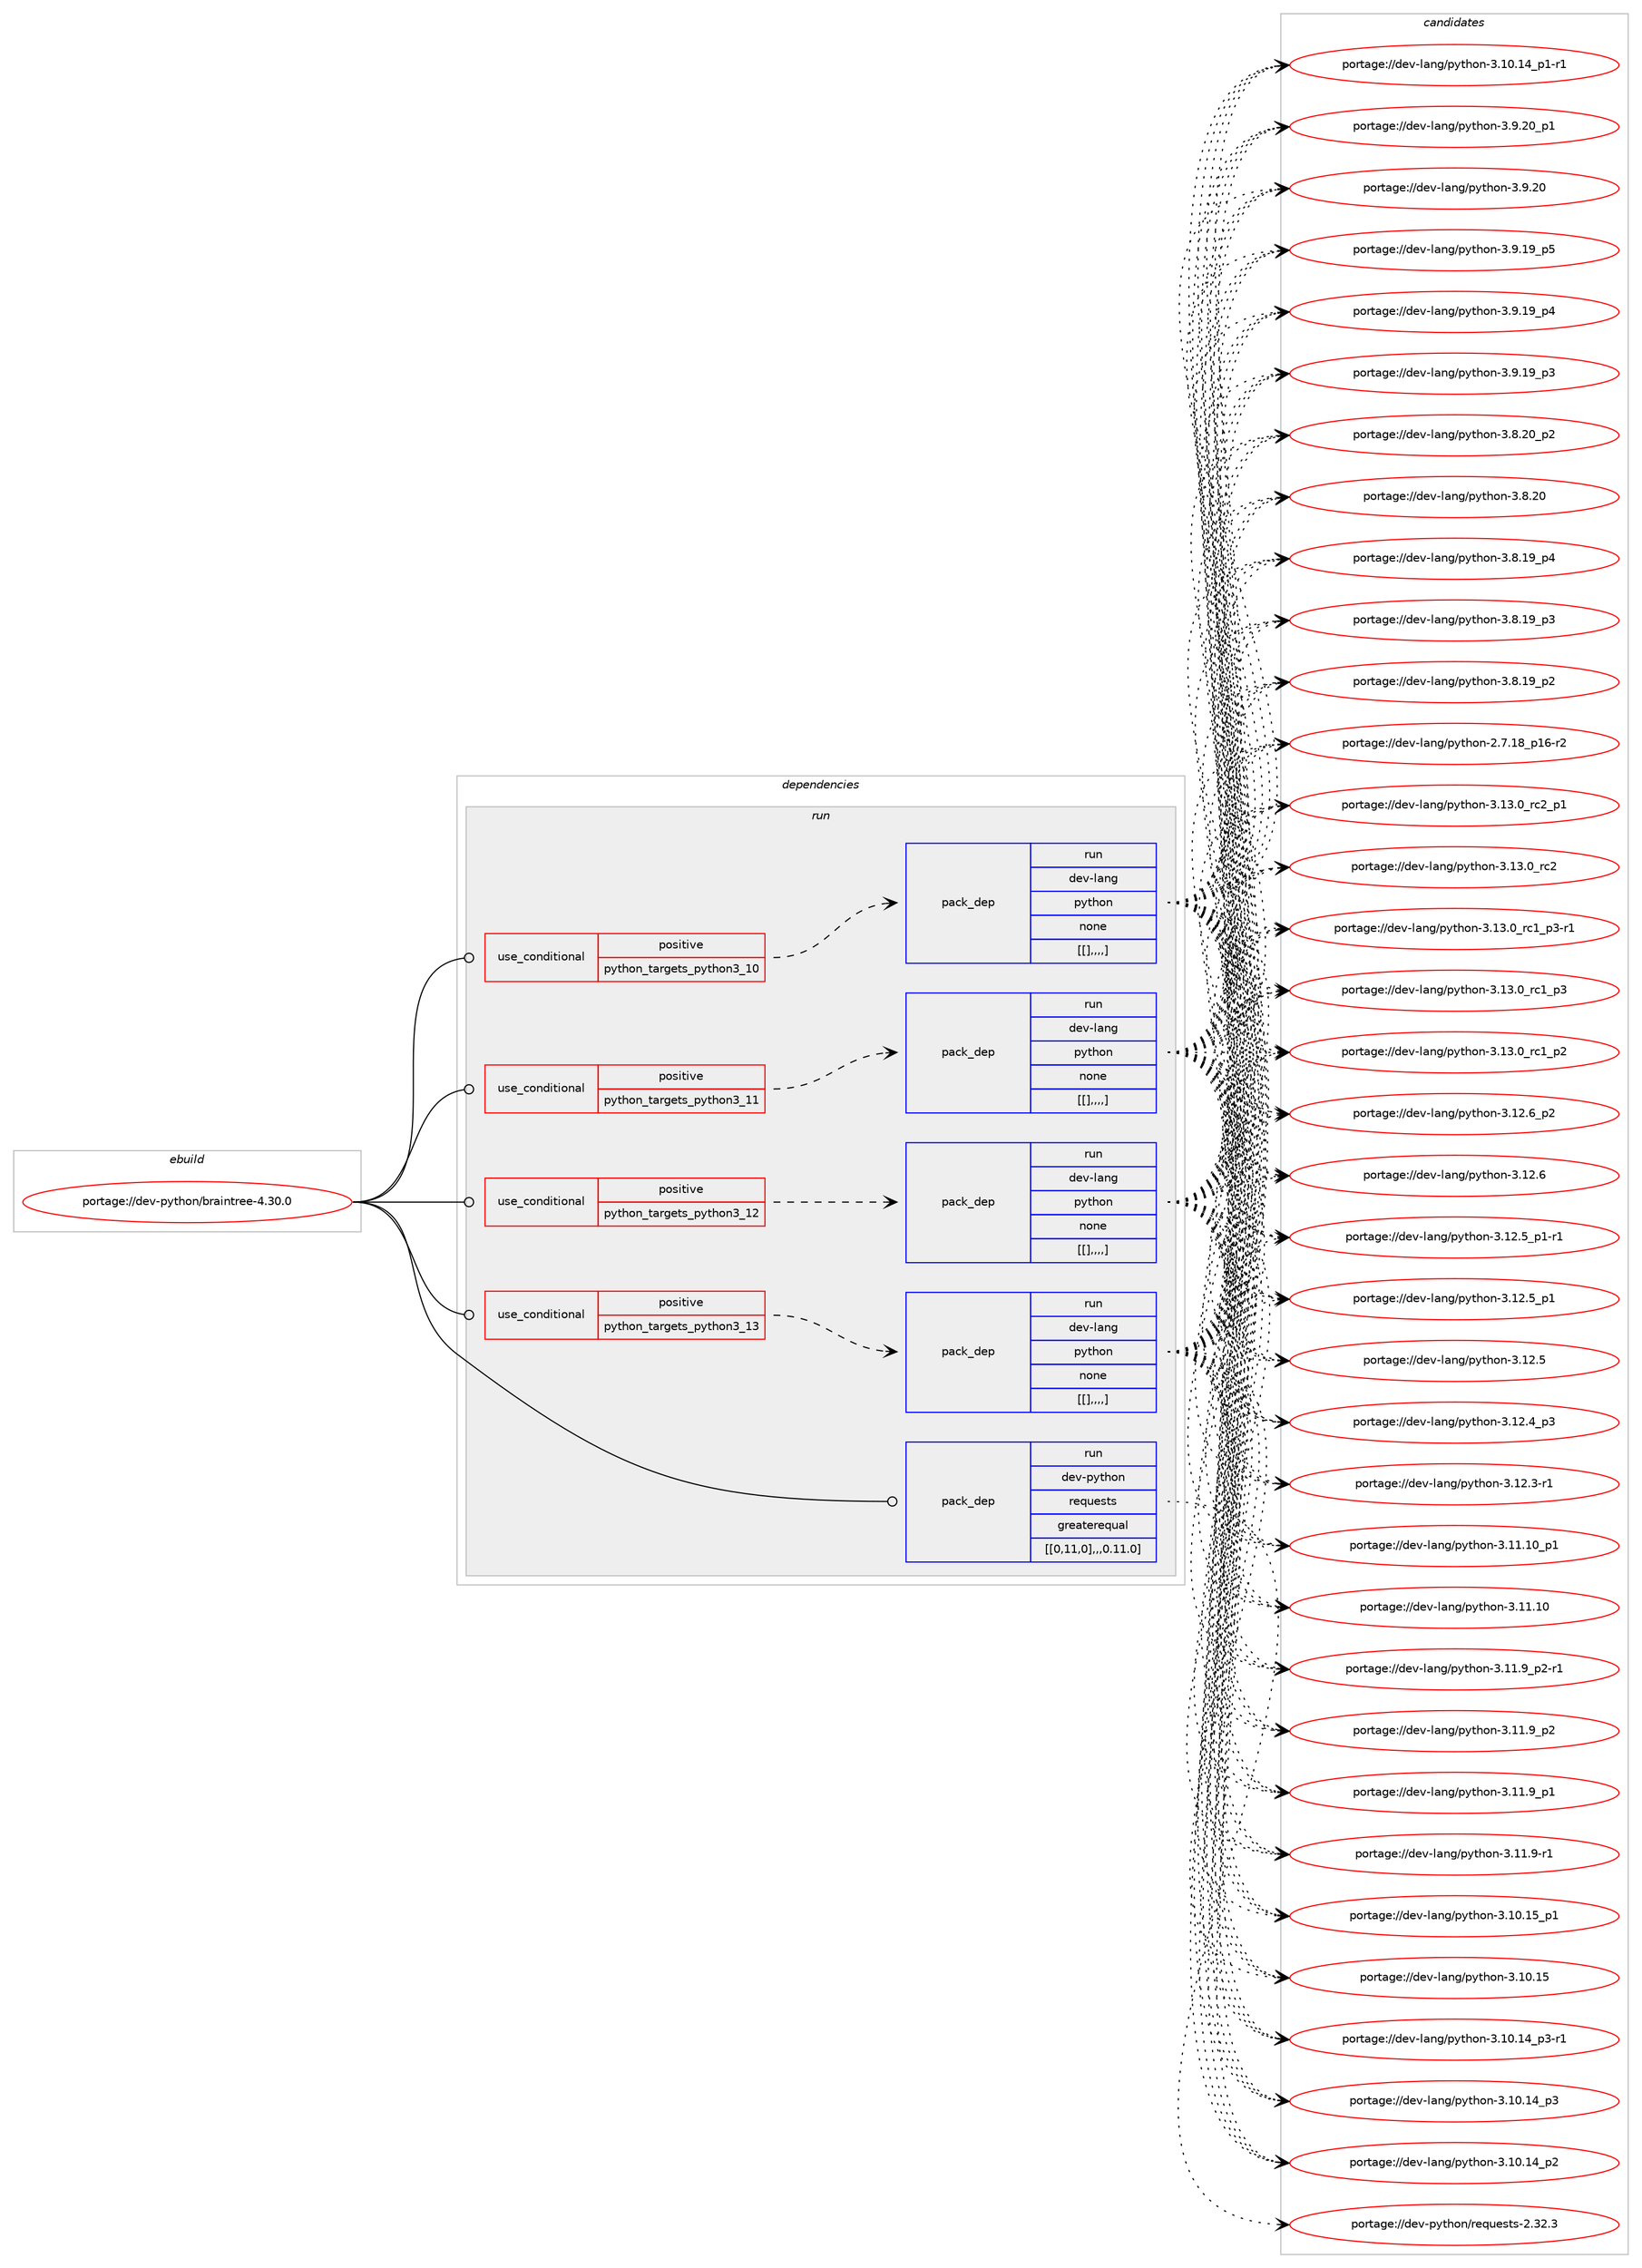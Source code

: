digraph prolog {

# *************
# Graph options
# *************

newrank=true;
concentrate=true;
compound=true;
graph [rankdir=LR,fontname=Helvetica,fontsize=10,ranksep=1.5];#, ranksep=2.5, nodesep=0.2];
edge  [arrowhead=vee];
node  [fontname=Helvetica,fontsize=10];

# **********
# The ebuild
# **********

subgraph cluster_leftcol {
color=gray;
label=<<i>ebuild</i>>;
id [label="portage://dev-python/braintree-4.30.0", color=red, width=4, href="../dev-python/braintree-4.30.0.svg"];
}

# ****************
# The dependencies
# ****************

subgraph cluster_midcol {
color=gray;
label=<<i>dependencies</i>>;
subgraph cluster_compile {
fillcolor="#eeeeee";
style=filled;
label=<<i>compile</i>>;
}
subgraph cluster_compileandrun {
fillcolor="#eeeeee";
style=filled;
label=<<i>compile and run</i>>;
}
subgraph cluster_run {
fillcolor="#eeeeee";
style=filled;
label=<<i>run</i>>;
subgraph cond32458 {
dependency144558 [label=<<TABLE BORDER="0" CELLBORDER="1" CELLSPACING="0" CELLPADDING="4"><TR><TD ROWSPAN="3" CELLPADDING="10">use_conditional</TD></TR><TR><TD>positive</TD></TR><TR><TD>python_targets_python3_10</TD></TR></TABLE>>, shape=none, color=red];
subgraph pack110891 {
dependency144559 [label=<<TABLE BORDER="0" CELLBORDER="1" CELLSPACING="0" CELLPADDING="4" WIDTH="220"><TR><TD ROWSPAN="6" CELLPADDING="30">pack_dep</TD></TR><TR><TD WIDTH="110">run</TD></TR><TR><TD>dev-lang</TD></TR><TR><TD>python</TD></TR><TR><TD>none</TD></TR><TR><TD>[[],,,,]</TD></TR></TABLE>>, shape=none, color=blue];
}
dependency144558:e -> dependency144559:w [weight=20,style="dashed",arrowhead="vee"];
}
id:e -> dependency144558:w [weight=20,style="solid",arrowhead="odot"];
subgraph cond32459 {
dependency144560 [label=<<TABLE BORDER="0" CELLBORDER="1" CELLSPACING="0" CELLPADDING="4"><TR><TD ROWSPAN="3" CELLPADDING="10">use_conditional</TD></TR><TR><TD>positive</TD></TR><TR><TD>python_targets_python3_11</TD></TR></TABLE>>, shape=none, color=red];
subgraph pack110892 {
dependency144561 [label=<<TABLE BORDER="0" CELLBORDER="1" CELLSPACING="0" CELLPADDING="4" WIDTH="220"><TR><TD ROWSPAN="6" CELLPADDING="30">pack_dep</TD></TR><TR><TD WIDTH="110">run</TD></TR><TR><TD>dev-lang</TD></TR><TR><TD>python</TD></TR><TR><TD>none</TD></TR><TR><TD>[[],,,,]</TD></TR></TABLE>>, shape=none, color=blue];
}
dependency144560:e -> dependency144561:w [weight=20,style="dashed",arrowhead="vee"];
}
id:e -> dependency144560:w [weight=20,style="solid",arrowhead="odot"];
subgraph cond32460 {
dependency144562 [label=<<TABLE BORDER="0" CELLBORDER="1" CELLSPACING="0" CELLPADDING="4"><TR><TD ROWSPAN="3" CELLPADDING="10">use_conditional</TD></TR><TR><TD>positive</TD></TR><TR><TD>python_targets_python3_12</TD></TR></TABLE>>, shape=none, color=red];
subgraph pack110893 {
dependency144563 [label=<<TABLE BORDER="0" CELLBORDER="1" CELLSPACING="0" CELLPADDING="4" WIDTH="220"><TR><TD ROWSPAN="6" CELLPADDING="30">pack_dep</TD></TR><TR><TD WIDTH="110">run</TD></TR><TR><TD>dev-lang</TD></TR><TR><TD>python</TD></TR><TR><TD>none</TD></TR><TR><TD>[[],,,,]</TD></TR></TABLE>>, shape=none, color=blue];
}
dependency144562:e -> dependency144563:w [weight=20,style="dashed",arrowhead="vee"];
}
id:e -> dependency144562:w [weight=20,style="solid",arrowhead="odot"];
subgraph cond32461 {
dependency144564 [label=<<TABLE BORDER="0" CELLBORDER="1" CELLSPACING="0" CELLPADDING="4"><TR><TD ROWSPAN="3" CELLPADDING="10">use_conditional</TD></TR><TR><TD>positive</TD></TR><TR><TD>python_targets_python3_13</TD></TR></TABLE>>, shape=none, color=red];
subgraph pack110894 {
dependency144565 [label=<<TABLE BORDER="0" CELLBORDER="1" CELLSPACING="0" CELLPADDING="4" WIDTH="220"><TR><TD ROWSPAN="6" CELLPADDING="30">pack_dep</TD></TR><TR><TD WIDTH="110">run</TD></TR><TR><TD>dev-lang</TD></TR><TR><TD>python</TD></TR><TR><TD>none</TD></TR><TR><TD>[[],,,,]</TD></TR></TABLE>>, shape=none, color=blue];
}
dependency144564:e -> dependency144565:w [weight=20,style="dashed",arrowhead="vee"];
}
id:e -> dependency144564:w [weight=20,style="solid",arrowhead="odot"];
subgraph pack110895 {
dependency144566 [label=<<TABLE BORDER="0" CELLBORDER="1" CELLSPACING="0" CELLPADDING="4" WIDTH="220"><TR><TD ROWSPAN="6" CELLPADDING="30">pack_dep</TD></TR><TR><TD WIDTH="110">run</TD></TR><TR><TD>dev-python</TD></TR><TR><TD>requests</TD></TR><TR><TD>greaterequal</TD></TR><TR><TD>[[0,11,0],,,0.11.0]</TD></TR></TABLE>>, shape=none, color=blue];
}
id:e -> dependency144566:w [weight=20,style="solid",arrowhead="odot"];
}
}

# **************
# The candidates
# **************

subgraph cluster_choices {
rank=same;
color=gray;
label=<<i>candidates</i>>;

subgraph choice110891 {
color=black;
nodesep=1;
choice100101118451089711010347112121116104111110455146495146489511499509511249 [label="portage://dev-lang/python-3.13.0_rc2_p1", color=red, width=4,href="../dev-lang/python-3.13.0_rc2_p1.svg"];
choice10010111845108971101034711212111610411111045514649514648951149950 [label="portage://dev-lang/python-3.13.0_rc2", color=red, width=4,href="../dev-lang/python-3.13.0_rc2.svg"];
choice1001011184510897110103471121211161041111104551464951464895114994995112514511449 [label="portage://dev-lang/python-3.13.0_rc1_p3-r1", color=red, width=4,href="../dev-lang/python-3.13.0_rc1_p3-r1.svg"];
choice100101118451089711010347112121116104111110455146495146489511499499511251 [label="portage://dev-lang/python-3.13.0_rc1_p3", color=red, width=4,href="../dev-lang/python-3.13.0_rc1_p3.svg"];
choice100101118451089711010347112121116104111110455146495146489511499499511250 [label="portage://dev-lang/python-3.13.0_rc1_p2", color=red, width=4,href="../dev-lang/python-3.13.0_rc1_p2.svg"];
choice100101118451089711010347112121116104111110455146495046549511250 [label="portage://dev-lang/python-3.12.6_p2", color=red, width=4,href="../dev-lang/python-3.12.6_p2.svg"];
choice10010111845108971101034711212111610411111045514649504654 [label="portage://dev-lang/python-3.12.6", color=red, width=4,href="../dev-lang/python-3.12.6.svg"];
choice1001011184510897110103471121211161041111104551464950465395112494511449 [label="portage://dev-lang/python-3.12.5_p1-r1", color=red, width=4,href="../dev-lang/python-3.12.5_p1-r1.svg"];
choice100101118451089711010347112121116104111110455146495046539511249 [label="portage://dev-lang/python-3.12.5_p1", color=red, width=4,href="../dev-lang/python-3.12.5_p1.svg"];
choice10010111845108971101034711212111610411111045514649504653 [label="portage://dev-lang/python-3.12.5", color=red, width=4,href="../dev-lang/python-3.12.5.svg"];
choice100101118451089711010347112121116104111110455146495046529511251 [label="portage://dev-lang/python-3.12.4_p3", color=red, width=4,href="../dev-lang/python-3.12.4_p3.svg"];
choice100101118451089711010347112121116104111110455146495046514511449 [label="portage://dev-lang/python-3.12.3-r1", color=red, width=4,href="../dev-lang/python-3.12.3-r1.svg"];
choice10010111845108971101034711212111610411111045514649494649489511249 [label="portage://dev-lang/python-3.11.10_p1", color=red, width=4,href="../dev-lang/python-3.11.10_p1.svg"];
choice1001011184510897110103471121211161041111104551464949464948 [label="portage://dev-lang/python-3.11.10", color=red, width=4,href="../dev-lang/python-3.11.10.svg"];
choice1001011184510897110103471121211161041111104551464949465795112504511449 [label="portage://dev-lang/python-3.11.9_p2-r1", color=red, width=4,href="../dev-lang/python-3.11.9_p2-r1.svg"];
choice100101118451089711010347112121116104111110455146494946579511250 [label="portage://dev-lang/python-3.11.9_p2", color=red, width=4,href="../dev-lang/python-3.11.9_p2.svg"];
choice100101118451089711010347112121116104111110455146494946579511249 [label="portage://dev-lang/python-3.11.9_p1", color=red, width=4,href="../dev-lang/python-3.11.9_p1.svg"];
choice100101118451089711010347112121116104111110455146494946574511449 [label="portage://dev-lang/python-3.11.9-r1", color=red, width=4,href="../dev-lang/python-3.11.9-r1.svg"];
choice10010111845108971101034711212111610411111045514649484649539511249 [label="portage://dev-lang/python-3.10.15_p1", color=red, width=4,href="../dev-lang/python-3.10.15_p1.svg"];
choice1001011184510897110103471121211161041111104551464948464953 [label="portage://dev-lang/python-3.10.15", color=red, width=4,href="../dev-lang/python-3.10.15.svg"];
choice100101118451089711010347112121116104111110455146494846495295112514511449 [label="portage://dev-lang/python-3.10.14_p3-r1", color=red, width=4,href="../dev-lang/python-3.10.14_p3-r1.svg"];
choice10010111845108971101034711212111610411111045514649484649529511251 [label="portage://dev-lang/python-3.10.14_p3", color=red, width=4,href="../dev-lang/python-3.10.14_p3.svg"];
choice10010111845108971101034711212111610411111045514649484649529511250 [label="portage://dev-lang/python-3.10.14_p2", color=red, width=4,href="../dev-lang/python-3.10.14_p2.svg"];
choice100101118451089711010347112121116104111110455146494846495295112494511449 [label="portage://dev-lang/python-3.10.14_p1-r1", color=red, width=4,href="../dev-lang/python-3.10.14_p1-r1.svg"];
choice100101118451089711010347112121116104111110455146574650489511249 [label="portage://dev-lang/python-3.9.20_p1", color=red, width=4,href="../dev-lang/python-3.9.20_p1.svg"];
choice10010111845108971101034711212111610411111045514657465048 [label="portage://dev-lang/python-3.9.20", color=red, width=4,href="../dev-lang/python-3.9.20.svg"];
choice100101118451089711010347112121116104111110455146574649579511253 [label="portage://dev-lang/python-3.9.19_p5", color=red, width=4,href="../dev-lang/python-3.9.19_p5.svg"];
choice100101118451089711010347112121116104111110455146574649579511252 [label="portage://dev-lang/python-3.9.19_p4", color=red, width=4,href="../dev-lang/python-3.9.19_p4.svg"];
choice100101118451089711010347112121116104111110455146574649579511251 [label="portage://dev-lang/python-3.9.19_p3", color=red, width=4,href="../dev-lang/python-3.9.19_p3.svg"];
choice100101118451089711010347112121116104111110455146564650489511250 [label="portage://dev-lang/python-3.8.20_p2", color=red, width=4,href="../dev-lang/python-3.8.20_p2.svg"];
choice10010111845108971101034711212111610411111045514656465048 [label="portage://dev-lang/python-3.8.20", color=red, width=4,href="../dev-lang/python-3.8.20.svg"];
choice100101118451089711010347112121116104111110455146564649579511252 [label="portage://dev-lang/python-3.8.19_p4", color=red, width=4,href="../dev-lang/python-3.8.19_p4.svg"];
choice100101118451089711010347112121116104111110455146564649579511251 [label="portage://dev-lang/python-3.8.19_p3", color=red, width=4,href="../dev-lang/python-3.8.19_p3.svg"];
choice100101118451089711010347112121116104111110455146564649579511250 [label="portage://dev-lang/python-3.8.19_p2", color=red, width=4,href="../dev-lang/python-3.8.19_p2.svg"];
choice100101118451089711010347112121116104111110455046554649569511249544511450 [label="portage://dev-lang/python-2.7.18_p16-r2", color=red, width=4,href="../dev-lang/python-2.7.18_p16-r2.svg"];
dependency144559:e -> choice100101118451089711010347112121116104111110455146495146489511499509511249:w [style=dotted,weight="100"];
dependency144559:e -> choice10010111845108971101034711212111610411111045514649514648951149950:w [style=dotted,weight="100"];
dependency144559:e -> choice1001011184510897110103471121211161041111104551464951464895114994995112514511449:w [style=dotted,weight="100"];
dependency144559:e -> choice100101118451089711010347112121116104111110455146495146489511499499511251:w [style=dotted,weight="100"];
dependency144559:e -> choice100101118451089711010347112121116104111110455146495146489511499499511250:w [style=dotted,weight="100"];
dependency144559:e -> choice100101118451089711010347112121116104111110455146495046549511250:w [style=dotted,weight="100"];
dependency144559:e -> choice10010111845108971101034711212111610411111045514649504654:w [style=dotted,weight="100"];
dependency144559:e -> choice1001011184510897110103471121211161041111104551464950465395112494511449:w [style=dotted,weight="100"];
dependency144559:e -> choice100101118451089711010347112121116104111110455146495046539511249:w [style=dotted,weight="100"];
dependency144559:e -> choice10010111845108971101034711212111610411111045514649504653:w [style=dotted,weight="100"];
dependency144559:e -> choice100101118451089711010347112121116104111110455146495046529511251:w [style=dotted,weight="100"];
dependency144559:e -> choice100101118451089711010347112121116104111110455146495046514511449:w [style=dotted,weight="100"];
dependency144559:e -> choice10010111845108971101034711212111610411111045514649494649489511249:w [style=dotted,weight="100"];
dependency144559:e -> choice1001011184510897110103471121211161041111104551464949464948:w [style=dotted,weight="100"];
dependency144559:e -> choice1001011184510897110103471121211161041111104551464949465795112504511449:w [style=dotted,weight="100"];
dependency144559:e -> choice100101118451089711010347112121116104111110455146494946579511250:w [style=dotted,weight="100"];
dependency144559:e -> choice100101118451089711010347112121116104111110455146494946579511249:w [style=dotted,weight="100"];
dependency144559:e -> choice100101118451089711010347112121116104111110455146494946574511449:w [style=dotted,weight="100"];
dependency144559:e -> choice10010111845108971101034711212111610411111045514649484649539511249:w [style=dotted,weight="100"];
dependency144559:e -> choice1001011184510897110103471121211161041111104551464948464953:w [style=dotted,weight="100"];
dependency144559:e -> choice100101118451089711010347112121116104111110455146494846495295112514511449:w [style=dotted,weight="100"];
dependency144559:e -> choice10010111845108971101034711212111610411111045514649484649529511251:w [style=dotted,weight="100"];
dependency144559:e -> choice10010111845108971101034711212111610411111045514649484649529511250:w [style=dotted,weight="100"];
dependency144559:e -> choice100101118451089711010347112121116104111110455146494846495295112494511449:w [style=dotted,weight="100"];
dependency144559:e -> choice100101118451089711010347112121116104111110455146574650489511249:w [style=dotted,weight="100"];
dependency144559:e -> choice10010111845108971101034711212111610411111045514657465048:w [style=dotted,weight="100"];
dependency144559:e -> choice100101118451089711010347112121116104111110455146574649579511253:w [style=dotted,weight="100"];
dependency144559:e -> choice100101118451089711010347112121116104111110455146574649579511252:w [style=dotted,weight="100"];
dependency144559:e -> choice100101118451089711010347112121116104111110455146574649579511251:w [style=dotted,weight="100"];
dependency144559:e -> choice100101118451089711010347112121116104111110455146564650489511250:w [style=dotted,weight="100"];
dependency144559:e -> choice10010111845108971101034711212111610411111045514656465048:w [style=dotted,weight="100"];
dependency144559:e -> choice100101118451089711010347112121116104111110455146564649579511252:w [style=dotted,weight="100"];
dependency144559:e -> choice100101118451089711010347112121116104111110455146564649579511251:w [style=dotted,weight="100"];
dependency144559:e -> choice100101118451089711010347112121116104111110455146564649579511250:w [style=dotted,weight="100"];
dependency144559:e -> choice100101118451089711010347112121116104111110455046554649569511249544511450:w [style=dotted,weight="100"];
}
subgraph choice110892 {
color=black;
nodesep=1;
choice100101118451089711010347112121116104111110455146495146489511499509511249 [label="portage://dev-lang/python-3.13.0_rc2_p1", color=red, width=4,href="../dev-lang/python-3.13.0_rc2_p1.svg"];
choice10010111845108971101034711212111610411111045514649514648951149950 [label="portage://dev-lang/python-3.13.0_rc2", color=red, width=4,href="../dev-lang/python-3.13.0_rc2.svg"];
choice1001011184510897110103471121211161041111104551464951464895114994995112514511449 [label="portage://dev-lang/python-3.13.0_rc1_p3-r1", color=red, width=4,href="../dev-lang/python-3.13.0_rc1_p3-r1.svg"];
choice100101118451089711010347112121116104111110455146495146489511499499511251 [label="portage://dev-lang/python-3.13.0_rc1_p3", color=red, width=4,href="../dev-lang/python-3.13.0_rc1_p3.svg"];
choice100101118451089711010347112121116104111110455146495146489511499499511250 [label="portage://dev-lang/python-3.13.0_rc1_p2", color=red, width=4,href="../dev-lang/python-3.13.0_rc1_p2.svg"];
choice100101118451089711010347112121116104111110455146495046549511250 [label="portage://dev-lang/python-3.12.6_p2", color=red, width=4,href="../dev-lang/python-3.12.6_p2.svg"];
choice10010111845108971101034711212111610411111045514649504654 [label="portage://dev-lang/python-3.12.6", color=red, width=4,href="../dev-lang/python-3.12.6.svg"];
choice1001011184510897110103471121211161041111104551464950465395112494511449 [label="portage://dev-lang/python-3.12.5_p1-r1", color=red, width=4,href="../dev-lang/python-3.12.5_p1-r1.svg"];
choice100101118451089711010347112121116104111110455146495046539511249 [label="portage://dev-lang/python-3.12.5_p1", color=red, width=4,href="../dev-lang/python-3.12.5_p1.svg"];
choice10010111845108971101034711212111610411111045514649504653 [label="portage://dev-lang/python-3.12.5", color=red, width=4,href="../dev-lang/python-3.12.5.svg"];
choice100101118451089711010347112121116104111110455146495046529511251 [label="portage://dev-lang/python-3.12.4_p3", color=red, width=4,href="../dev-lang/python-3.12.4_p3.svg"];
choice100101118451089711010347112121116104111110455146495046514511449 [label="portage://dev-lang/python-3.12.3-r1", color=red, width=4,href="../dev-lang/python-3.12.3-r1.svg"];
choice10010111845108971101034711212111610411111045514649494649489511249 [label="portage://dev-lang/python-3.11.10_p1", color=red, width=4,href="../dev-lang/python-3.11.10_p1.svg"];
choice1001011184510897110103471121211161041111104551464949464948 [label="portage://dev-lang/python-3.11.10", color=red, width=4,href="../dev-lang/python-3.11.10.svg"];
choice1001011184510897110103471121211161041111104551464949465795112504511449 [label="portage://dev-lang/python-3.11.9_p2-r1", color=red, width=4,href="../dev-lang/python-3.11.9_p2-r1.svg"];
choice100101118451089711010347112121116104111110455146494946579511250 [label="portage://dev-lang/python-3.11.9_p2", color=red, width=4,href="../dev-lang/python-3.11.9_p2.svg"];
choice100101118451089711010347112121116104111110455146494946579511249 [label="portage://dev-lang/python-3.11.9_p1", color=red, width=4,href="../dev-lang/python-3.11.9_p1.svg"];
choice100101118451089711010347112121116104111110455146494946574511449 [label="portage://dev-lang/python-3.11.9-r1", color=red, width=4,href="../dev-lang/python-3.11.9-r1.svg"];
choice10010111845108971101034711212111610411111045514649484649539511249 [label="portage://dev-lang/python-3.10.15_p1", color=red, width=4,href="../dev-lang/python-3.10.15_p1.svg"];
choice1001011184510897110103471121211161041111104551464948464953 [label="portage://dev-lang/python-3.10.15", color=red, width=4,href="../dev-lang/python-3.10.15.svg"];
choice100101118451089711010347112121116104111110455146494846495295112514511449 [label="portage://dev-lang/python-3.10.14_p3-r1", color=red, width=4,href="../dev-lang/python-3.10.14_p3-r1.svg"];
choice10010111845108971101034711212111610411111045514649484649529511251 [label="portage://dev-lang/python-3.10.14_p3", color=red, width=4,href="../dev-lang/python-3.10.14_p3.svg"];
choice10010111845108971101034711212111610411111045514649484649529511250 [label="portage://dev-lang/python-3.10.14_p2", color=red, width=4,href="../dev-lang/python-3.10.14_p2.svg"];
choice100101118451089711010347112121116104111110455146494846495295112494511449 [label="portage://dev-lang/python-3.10.14_p1-r1", color=red, width=4,href="../dev-lang/python-3.10.14_p1-r1.svg"];
choice100101118451089711010347112121116104111110455146574650489511249 [label="portage://dev-lang/python-3.9.20_p1", color=red, width=4,href="../dev-lang/python-3.9.20_p1.svg"];
choice10010111845108971101034711212111610411111045514657465048 [label="portage://dev-lang/python-3.9.20", color=red, width=4,href="../dev-lang/python-3.9.20.svg"];
choice100101118451089711010347112121116104111110455146574649579511253 [label="portage://dev-lang/python-3.9.19_p5", color=red, width=4,href="../dev-lang/python-3.9.19_p5.svg"];
choice100101118451089711010347112121116104111110455146574649579511252 [label="portage://dev-lang/python-3.9.19_p4", color=red, width=4,href="../dev-lang/python-3.9.19_p4.svg"];
choice100101118451089711010347112121116104111110455146574649579511251 [label="portage://dev-lang/python-3.9.19_p3", color=red, width=4,href="../dev-lang/python-3.9.19_p3.svg"];
choice100101118451089711010347112121116104111110455146564650489511250 [label="portage://dev-lang/python-3.8.20_p2", color=red, width=4,href="../dev-lang/python-3.8.20_p2.svg"];
choice10010111845108971101034711212111610411111045514656465048 [label="portage://dev-lang/python-3.8.20", color=red, width=4,href="../dev-lang/python-3.8.20.svg"];
choice100101118451089711010347112121116104111110455146564649579511252 [label="portage://dev-lang/python-3.8.19_p4", color=red, width=4,href="../dev-lang/python-3.8.19_p4.svg"];
choice100101118451089711010347112121116104111110455146564649579511251 [label="portage://dev-lang/python-3.8.19_p3", color=red, width=4,href="../dev-lang/python-3.8.19_p3.svg"];
choice100101118451089711010347112121116104111110455146564649579511250 [label="portage://dev-lang/python-3.8.19_p2", color=red, width=4,href="../dev-lang/python-3.8.19_p2.svg"];
choice100101118451089711010347112121116104111110455046554649569511249544511450 [label="portage://dev-lang/python-2.7.18_p16-r2", color=red, width=4,href="../dev-lang/python-2.7.18_p16-r2.svg"];
dependency144561:e -> choice100101118451089711010347112121116104111110455146495146489511499509511249:w [style=dotted,weight="100"];
dependency144561:e -> choice10010111845108971101034711212111610411111045514649514648951149950:w [style=dotted,weight="100"];
dependency144561:e -> choice1001011184510897110103471121211161041111104551464951464895114994995112514511449:w [style=dotted,weight="100"];
dependency144561:e -> choice100101118451089711010347112121116104111110455146495146489511499499511251:w [style=dotted,weight="100"];
dependency144561:e -> choice100101118451089711010347112121116104111110455146495146489511499499511250:w [style=dotted,weight="100"];
dependency144561:e -> choice100101118451089711010347112121116104111110455146495046549511250:w [style=dotted,weight="100"];
dependency144561:e -> choice10010111845108971101034711212111610411111045514649504654:w [style=dotted,weight="100"];
dependency144561:e -> choice1001011184510897110103471121211161041111104551464950465395112494511449:w [style=dotted,weight="100"];
dependency144561:e -> choice100101118451089711010347112121116104111110455146495046539511249:w [style=dotted,weight="100"];
dependency144561:e -> choice10010111845108971101034711212111610411111045514649504653:w [style=dotted,weight="100"];
dependency144561:e -> choice100101118451089711010347112121116104111110455146495046529511251:w [style=dotted,weight="100"];
dependency144561:e -> choice100101118451089711010347112121116104111110455146495046514511449:w [style=dotted,weight="100"];
dependency144561:e -> choice10010111845108971101034711212111610411111045514649494649489511249:w [style=dotted,weight="100"];
dependency144561:e -> choice1001011184510897110103471121211161041111104551464949464948:w [style=dotted,weight="100"];
dependency144561:e -> choice1001011184510897110103471121211161041111104551464949465795112504511449:w [style=dotted,weight="100"];
dependency144561:e -> choice100101118451089711010347112121116104111110455146494946579511250:w [style=dotted,weight="100"];
dependency144561:e -> choice100101118451089711010347112121116104111110455146494946579511249:w [style=dotted,weight="100"];
dependency144561:e -> choice100101118451089711010347112121116104111110455146494946574511449:w [style=dotted,weight="100"];
dependency144561:e -> choice10010111845108971101034711212111610411111045514649484649539511249:w [style=dotted,weight="100"];
dependency144561:e -> choice1001011184510897110103471121211161041111104551464948464953:w [style=dotted,weight="100"];
dependency144561:e -> choice100101118451089711010347112121116104111110455146494846495295112514511449:w [style=dotted,weight="100"];
dependency144561:e -> choice10010111845108971101034711212111610411111045514649484649529511251:w [style=dotted,weight="100"];
dependency144561:e -> choice10010111845108971101034711212111610411111045514649484649529511250:w [style=dotted,weight="100"];
dependency144561:e -> choice100101118451089711010347112121116104111110455146494846495295112494511449:w [style=dotted,weight="100"];
dependency144561:e -> choice100101118451089711010347112121116104111110455146574650489511249:w [style=dotted,weight="100"];
dependency144561:e -> choice10010111845108971101034711212111610411111045514657465048:w [style=dotted,weight="100"];
dependency144561:e -> choice100101118451089711010347112121116104111110455146574649579511253:w [style=dotted,weight="100"];
dependency144561:e -> choice100101118451089711010347112121116104111110455146574649579511252:w [style=dotted,weight="100"];
dependency144561:e -> choice100101118451089711010347112121116104111110455146574649579511251:w [style=dotted,weight="100"];
dependency144561:e -> choice100101118451089711010347112121116104111110455146564650489511250:w [style=dotted,weight="100"];
dependency144561:e -> choice10010111845108971101034711212111610411111045514656465048:w [style=dotted,weight="100"];
dependency144561:e -> choice100101118451089711010347112121116104111110455146564649579511252:w [style=dotted,weight="100"];
dependency144561:e -> choice100101118451089711010347112121116104111110455146564649579511251:w [style=dotted,weight="100"];
dependency144561:e -> choice100101118451089711010347112121116104111110455146564649579511250:w [style=dotted,weight="100"];
dependency144561:e -> choice100101118451089711010347112121116104111110455046554649569511249544511450:w [style=dotted,weight="100"];
}
subgraph choice110893 {
color=black;
nodesep=1;
choice100101118451089711010347112121116104111110455146495146489511499509511249 [label="portage://dev-lang/python-3.13.0_rc2_p1", color=red, width=4,href="../dev-lang/python-3.13.0_rc2_p1.svg"];
choice10010111845108971101034711212111610411111045514649514648951149950 [label="portage://dev-lang/python-3.13.0_rc2", color=red, width=4,href="../dev-lang/python-3.13.0_rc2.svg"];
choice1001011184510897110103471121211161041111104551464951464895114994995112514511449 [label="portage://dev-lang/python-3.13.0_rc1_p3-r1", color=red, width=4,href="../dev-lang/python-3.13.0_rc1_p3-r1.svg"];
choice100101118451089711010347112121116104111110455146495146489511499499511251 [label="portage://dev-lang/python-3.13.0_rc1_p3", color=red, width=4,href="../dev-lang/python-3.13.0_rc1_p3.svg"];
choice100101118451089711010347112121116104111110455146495146489511499499511250 [label="portage://dev-lang/python-3.13.0_rc1_p2", color=red, width=4,href="../dev-lang/python-3.13.0_rc1_p2.svg"];
choice100101118451089711010347112121116104111110455146495046549511250 [label="portage://dev-lang/python-3.12.6_p2", color=red, width=4,href="../dev-lang/python-3.12.6_p2.svg"];
choice10010111845108971101034711212111610411111045514649504654 [label="portage://dev-lang/python-3.12.6", color=red, width=4,href="../dev-lang/python-3.12.6.svg"];
choice1001011184510897110103471121211161041111104551464950465395112494511449 [label="portage://dev-lang/python-3.12.5_p1-r1", color=red, width=4,href="../dev-lang/python-3.12.5_p1-r1.svg"];
choice100101118451089711010347112121116104111110455146495046539511249 [label="portage://dev-lang/python-3.12.5_p1", color=red, width=4,href="../dev-lang/python-3.12.5_p1.svg"];
choice10010111845108971101034711212111610411111045514649504653 [label="portage://dev-lang/python-3.12.5", color=red, width=4,href="../dev-lang/python-3.12.5.svg"];
choice100101118451089711010347112121116104111110455146495046529511251 [label="portage://dev-lang/python-3.12.4_p3", color=red, width=4,href="../dev-lang/python-3.12.4_p3.svg"];
choice100101118451089711010347112121116104111110455146495046514511449 [label="portage://dev-lang/python-3.12.3-r1", color=red, width=4,href="../dev-lang/python-3.12.3-r1.svg"];
choice10010111845108971101034711212111610411111045514649494649489511249 [label="portage://dev-lang/python-3.11.10_p1", color=red, width=4,href="../dev-lang/python-3.11.10_p1.svg"];
choice1001011184510897110103471121211161041111104551464949464948 [label="portage://dev-lang/python-3.11.10", color=red, width=4,href="../dev-lang/python-3.11.10.svg"];
choice1001011184510897110103471121211161041111104551464949465795112504511449 [label="portage://dev-lang/python-3.11.9_p2-r1", color=red, width=4,href="../dev-lang/python-3.11.9_p2-r1.svg"];
choice100101118451089711010347112121116104111110455146494946579511250 [label="portage://dev-lang/python-3.11.9_p2", color=red, width=4,href="../dev-lang/python-3.11.9_p2.svg"];
choice100101118451089711010347112121116104111110455146494946579511249 [label="portage://dev-lang/python-3.11.9_p1", color=red, width=4,href="../dev-lang/python-3.11.9_p1.svg"];
choice100101118451089711010347112121116104111110455146494946574511449 [label="portage://dev-lang/python-3.11.9-r1", color=red, width=4,href="../dev-lang/python-3.11.9-r1.svg"];
choice10010111845108971101034711212111610411111045514649484649539511249 [label="portage://dev-lang/python-3.10.15_p1", color=red, width=4,href="../dev-lang/python-3.10.15_p1.svg"];
choice1001011184510897110103471121211161041111104551464948464953 [label="portage://dev-lang/python-3.10.15", color=red, width=4,href="../dev-lang/python-3.10.15.svg"];
choice100101118451089711010347112121116104111110455146494846495295112514511449 [label="portage://dev-lang/python-3.10.14_p3-r1", color=red, width=4,href="../dev-lang/python-3.10.14_p3-r1.svg"];
choice10010111845108971101034711212111610411111045514649484649529511251 [label="portage://dev-lang/python-3.10.14_p3", color=red, width=4,href="../dev-lang/python-3.10.14_p3.svg"];
choice10010111845108971101034711212111610411111045514649484649529511250 [label="portage://dev-lang/python-3.10.14_p2", color=red, width=4,href="../dev-lang/python-3.10.14_p2.svg"];
choice100101118451089711010347112121116104111110455146494846495295112494511449 [label="portage://dev-lang/python-3.10.14_p1-r1", color=red, width=4,href="../dev-lang/python-3.10.14_p1-r1.svg"];
choice100101118451089711010347112121116104111110455146574650489511249 [label="portage://dev-lang/python-3.9.20_p1", color=red, width=4,href="../dev-lang/python-3.9.20_p1.svg"];
choice10010111845108971101034711212111610411111045514657465048 [label="portage://dev-lang/python-3.9.20", color=red, width=4,href="../dev-lang/python-3.9.20.svg"];
choice100101118451089711010347112121116104111110455146574649579511253 [label="portage://dev-lang/python-3.9.19_p5", color=red, width=4,href="../dev-lang/python-3.9.19_p5.svg"];
choice100101118451089711010347112121116104111110455146574649579511252 [label="portage://dev-lang/python-3.9.19_p4", color=red, width=4,href="../dev-lang/python-3.9.19_p4.svg"];
choice100101118451089711010347112121116104111110455146574649579511251 [label="portage://dev-lang/python-3.9.19_p3", color=red, width=4,href="../dev-lang/python-3.9.19_p3.svg"];
choice100101118451089711010347112121116104111110455146564650489511250 [label="portage://dev-lang/python-3.8.20_p2", color=red, width=4,href="../dev-lang/python-3.8.20_p2.svg"];
choice10010111845108971101034711212111610411111045514656465048 [label="portage://dev-lang/python-3.8.20", color=red, width=4,href="../dev-lang/python-3.8.20.svg"];
choice100101118451089711010347112121116104111110455146564649579511252 [label="portage://dev-lang/python-3.8.19_p4", color=red, width=4,href="../dev-lang/python-3.8.19_p4.svg"];
choice100101118451089711010347112121116104111110455146564649579511251 [label="portage://dev-lang/python-3.8.19_p3", color=red, width=4,href="../dev-lang/python-3.8.19_p3.svg"];
choice100101118451089711010347112121116104111110455146564649579511250 [label="portage://dev-lang/python-3.8.19_p2", color=red, width=4,href="../dev-lang/python-3.8.19_p2.svg"];
choice100101118451089711010347112121116104111110455046554649569511249544511450 [label="portage://dev-lang/python-2.7.18_p16-r2", color=red, width=4,href="../dev-lang/python-2.7.18_p16-r2.svg"];
dependency144563:e -> choice100101118451089711010347112121116104111110455146495146489511499509511249:w [style=dotted,weight="100"];
dependency144563:e -> choice10010111845108971101034711212111610411111045514649514648951149950:w [style=dotted,weight="100"];
dependency144563:e -> choice1001011184510897110103471121211161041111104551464951464895114994995112514511449:w [style=dotted,weight="100"];
dependency144563:e -> choice100101118451089711010347112121116104111110455146495146489511499499511251:w [style=dotted,weight="100"];
dependency144563:e -> choice100101118451089711010347112121116104111110455146495146489511499499511250:w [style=dotted,weight="100"];
dependency144563:e -> choice100101118451089711010347112121116104111110455146495046549511250:w [style=dotted,weight="100"];
dependency144563:e -> choice10010111845108971101034711212111610411111045514649504654:w [style=dotted,weight="100"];
dependency144563:e -> choice1001011184510897110103471121211161041111104551464950465395112494511449:w [style=dotted,weight="100"];
dependency144563:e -> choice100101118451089711010347112121116104111110455146495046539511249:w [style=dotted,weight="100"];
dependency144563:e -> choice10010111845108971101034711212111610411111045514649504653:w [style=dotted,weight="100"];
dependency144563:e -> choice100101118451089711010347112121116104111110455146495046529511251:w [style=dotted,weight="100"];
dependency144563:e -> choice100101118451089711010347112121116104111110455146495046514511449:w [style=dotted,weight="100"];
dependency144563:e -> choice10010111845108971101034711212111610411111045514649494649489511249:w [style=dotted,weight="100"];
dependency144563:e -> choice1001011184510897110103471121211161041111104551464949464948:w [style=dotted,weight="100"];
dependency144563:e -> choice1001011184510897110103471121211161041111104551464949465795112504511449:w [style=dotted,weight="100"];
dependency144563:e -> choice100101118451089711010347112121116104111110455146494946579511250:w [style=dotted,weight="100"];
dependency144563:e -> choice100101118451089711010347112121116104111110455146494946579511249:w [style=dotted,weight="100"];
dependency144563:e -> choice100101118451089711010347112121116104111110455146494946574511449:w [style=dotted,weight="100"];
dependency144563:e -> choice10010111845108971101034711212111610411111045514649484649539511249:w [style=dotted,weight="100"];
dependency144563:e -> choice1001011184510897110103471121211161041111104551464948464953:w [style=dotted,weight="100"];
dependency144563:e -> choice100101118451089711010347112121116104111110455146494846495295112514511449:w [style=dotted,weight="100"];
dependency144563:e -> choice10010111845108971101034711212111610411111045514649484649529511251:w [style=dotted,weight="100"];
dependency144563:e -> choice10010111845108971101034711212111610411111045514649484649529511250:w [style=dotted,weight="100"];
dependency144563:e -> choice100101118451089711010347112121116104111110455146494846495295112494511449:w [style=dotted,weight="100"];
dependency144563:e -> choice100101118451089711010347112121116104111110455146574650489511249:w [style=dotted,weight="100"];
dependency144563:e -> choice10010111845108971101034711212111610411111045514657465048:w [style=dotted,weight="100"];
dependency144563:e -> choice100101118451089711010347112121116104111110455146574649579511253:w [style=dotted,weight="100"];
dependency144563:e -> choice100101118451089711010347112121116104111110455146574649579511252:w [style=dotted,weight="100"];
dependency144563:e -> choice100101118451089711010347112121116104111110455146574649579511251:w [style=dotted,weight="100"];
dependency144563:e -> choice100101118451089711010347112121116104111110455146564650489511250:w [style=dotted,weight="100"];
dependency144563:e -> choice10010111845108971101034711212111610411111045514656465048:w [style=dotted,weight="100"];
dependency144563:e -> choice100101118451089711010347112121116104111110455146564649579511252:w [style=dotted,weight="100"];
dependency144563:e -> choice100101118451089711010347112121116104111110455146564649579511251:w [style=dotted,weight="100"];
dependency144563:e -> choice100101118451089711010347112121116104111110455146564649579511250:w [style=dotted,weight="100"];
dependency144563:e -> choice100101118451089711010347112121116104111110455046554649569511249544511450:w [style=dotted,weight="100"];
}
subgraph choice110894 {
color=black;
nodesep=1;
choice100101118451089711010347112121116104111110455146495146489511499509511249 [label="portage://dev-lang/python-3.13.0_rc2_p1", color=red, width=4,href="../dev-lang/python-3.13.0_rc2_p1.svg"];
choice10010111845108971101034711212111610411111045514649514648951149950 [label="portage://dev-lang/python-3.13.0_rc2", color=red, width=4,href="../dev-lang/python-3.13.0_rc2.svg"];
choice1001011184510897110103471121211161041111104551464951464895114994995112514511449 [label="portage://dev-lang/python-3.13.0_rc1_p3-r1", color=red, width=4,href="../dev-lang/python-3.13.0_rc1_p3-r1.svg"];
choice100101118451089711010347112121116104111110455146495146489511499499511251 [label="portage://dev-lang/python-3.13.0_rc1_p3", color=red, width=4,href="../dev-lang/python-3.13.0_rc1_p3.svg"];
choice100101118451089711010347112121116104111110455146495146489511499499511250 [label="portage://dev-lang/python-3.13.0_rc1_p2", color=red, width=4,href="../dev-lang/python-3.13.0_rc1_p2.svg"];
choice100101118451089711010347112121116104111110455146495046549511250 [label="portage://dev-lang/python-3.12.6_p2", color=red, width=4,href="../dev-lang/python-3.12.6_p2.svg"];
choice10010111845108971101034711212111610411111045514649504654 [label="portage://dev-lang/python-3.12.6", color=red, width=4,href="../dev-lang/python-3.12.6.svg"];
choice1001011184510897110103471121211161041111104551464950465395112494511449 [label="portage://dev-lang/python-3.12.5_p1-r1", color=red, width=4,href="../dev-lang/python-3.12.5_p1-r1.svg"];
choice100101118451089711010347112121116104111110455146495046539511249 [label="portage://dev-lang/python-3.12.5_p1", color=red, width=4,href="../dev-lang/python-3.12.5_p1.svg"];
choice10010111845108971101034711212111610411111045514649504653 [label="portage://dev-lang/python-3.12.5", color=red, width=4,href="../dev-lang/python-3.12.5.svg"];
choice100101118451089711010347112121116104111110455146495046529511251 [label="portage://dev-lang/python-3.12.4_p3", color=red, width=4,href="../dev-lang/python-3.12.4_p3.svg"];
choice100101118451089711010347112121116104111110455146495046514511449 [label="portage://dev-lang/python-3.12.3-r1", color=red, width=4,href="../dev-lang/python-3.12.3-r1.svg"];
choice10010111845108971101034711212111610411111045514649494649489511249 [label="portage://dev-lang/python-3.11.10_p1", color=red, width=4,href="../dev-lang/python-3.11.10_p1.svg"];
choice1001011184510897110103471121211161041111104551464949464948 [label="portage://dev-lang/python-3.11.10", color=red, width=4,href="../dev-lang/python-3.11.10.svg"];
choice1001011184510897110103471121211161041111104551464949465795112504511449 [label="portage://dev-lang/python-3.11.9_p2-r1", color=red, width=4,href="../dev-lang/python-3.11.9_p2-r1.svg"];
choice100101118451089711010347112121116104111110455146494946579511250 [label="portage://dev-lang/python-3.11.9_p2", color=red, width=4,href="../dev-lang/python-3.11.9_p2.svg"];
choice100101118451089711010347112121116104111110455146494946579511249 [label="portage://dev-lang/python-3.11.9_p1", color=red, width=4,href="../dev-lang/python-3.11.9_p1.svg"];
choice100101118451089711010347112121116104111110455146494946574511449 [label="portage://dev-lang/python-3.11.9-r1", color=red, width=4,href="../dev-lang/python-3.11.9-r1.svg"];
choice10010111845108971101034711212111610411111045514649484649539511249 [label="portage://dev-lang/python-3.10.15_p1", color=red, width=4,href="../dev-lang/python-3.10.15_p1.svg"];
choice1001011184510897110103471121211161041111104551464948464953 [label="portage://dev-lang/python-3.10.15", color=red, width=4,href="../dev-lang/python-3.10.15.svg"];
choice100101118451089711010347112121116104111110455146494846495295112514511449 [label="portage://dev-lang/python-3.10.14_p3-r1", color=red, width=4,href="../dev-lang/python-3.10.14_p3-r1.svg"];
choice10010111845108971101034711212111610411111045514649484649529511251 [label="portage://dev-lang/python-3.10.14_p3", color=red, width=4,href="../dev-lang/python-3.10.14_p3.svg"];
choice10010111845108971101034711212111610411111045514649484649529511250 [label="portage://dev-lang/python-3.10.14_p2", color=red, width=4,href="../dev-lang/python-3.10.14_p2.svg"];
choice100101118451089711010347112121116104111110455146494846495295112494511449 [label="portage://dev-lang/python-3.10.14_p1-r1", color=red, width=4,href="../dev-lang/python-3.10.14_p1-r1.svg"];
choice100101118451089711010347112121116104111110455146574650489511249 [label="portage://dev-lang/python-3.9.20_p1", color=red, width=4,href="../dev-lang/python-3.9.20_p1.svg"];
choice10010111845108971101034711212111610411111045514657465048 [label="portage://dev-lang/python-3.9.20", color=red, width=4,href="../dev-lang/python-3.9.20.svg"];
choice100101118451089711010347112121116104111110455146574649579511253 [label="portage://dev-lang/python-3.9.19_p5", color=red, width=4,href="../dev-lang/python-3.9.19_p5.svg"];
choice100101118451089711010347112121116104111110455146574649579511252 [label="portage://dev-lang/python-3.9.19_p4", color=red, width=4,href="../dev-lang/python-3.9.19_p4.svg"];
choice100101118451089711010347112121116104111110455146574649579511251 [label="portage://dev-lang/python-3.9.19_p3", color=red, width=4,href="../dev-lang/python-3.9.19_p3.svg"];
choice100101118451089711010347112121116104111110455146564650489511250 [label="portage://dev-lang/python-3.8.20_p2", color=red, width=4,href="../dev-lang/python-3.8.20_p2.svg"];
choice10010111845108971101034711212111610411111045514656465048 [label="portage://dev-lang/python-3.8.20", color=red, width=4,href="../dev-lang/python-3.8.20.svg"];
choice100101118451089711010347112121116104111110455146564649579511252 [label="portage://dev-lang/python-3.8.19_p4", color=red, width=4,href="../dev-lang/python-3.8.19_p4.svg"];
choice100101118451089711010347112121116104111110455146564649579511251 [label="portage://dev-lang/python-3.8.19_p3", color=red, width=4,href="../dev-lang/python-3.8.19_p3.svg"];
choice100101118451089711010347112121116104111110455146564649579511250 [label="portage://dev-lang/python-3.8.19_p2", color=red, width=4,href="../dev-lang/python-3.8.19_p2.svg"];
choice100101118451089711010347112121116104111110455046554649569511249544511450 [label="portage://dev-lang/python-2.7.18_p16-r2", color=red, width=4,href="../dev-lang/python-2.7.18_p16-r2.svg"];
dependency144565:e -> choice100101118451089711010347112121116104111110455146495146489511499509511249:w [style=dotted,weight="100"];
dependency144565:e -> choice10010111845108971101034711212111610411111045514649514648951149950:w [style=dotted,weight="100"];
dependency144565:e -> choice1001011184510897110103471121211161041111104551464951464895114994995112514511449:w [style=dotted,weight="100"];
dependency144565:e -> choice100101118451089711010347112121116104111110455146495146489511499499511251:w [style=dotted,weight="100"];
dependency144565:e -> choice100101118451089711010347112121116104111110455146495146489511499499511250:w [style=dotted,weight="100"];
dependency144565:e -> choice100101118451089711010347112121116104111110455146495046549511250:w [style=dotted,weight="100"];
dependency144565:e -> choice10010111845108971101034711212111610411111045514649504654:w [style=dotted,weight="100"];
dependency144565:e -> choice1001011184510897110103471121211161041111104551464950465395112494511449:w [style=dotted,weight="100"];
dependency144565:e -> choice100101118451089711010347112121116104111110455146495046539511249:w [style=dotted,weight="100"];
dependency144565:e -> choice10010111845108971101034711212111610411111045514649504653:w [style=dotted,weight="100"];
dependency144565:e -> choice100101118451089711010347112121116104111110455146495046529511251:w [style=dotted,weight="100"];
dependency144565:e -> choice100101118451089711010347112121116104111110455146495046514511449:w [style=dotted,weight="100"];
dependency144565:e -> choice10010111845108971101034711212111610411111045514649494649489511249:w [style=dotted,weight="100"];
dependency144565:e -> choice1001011184510897110103471121211161041111104551464949464948:w [style=dotted,weight="100"];
dependency144565:e -> choice1001011184510897110103471121211161041111104551464949465795112504511449:w [style=dotted,weight="100"];
dependency144565:e -> choice100101118451089711010347112121116104111110455146494946579511250:w [style=dotted,weight="100"];
dependency144565:e -> choice100101118451089711010347112121116104111110455146494946579511249:w [style=dotted,weight="100"];
dependency144565:e -> choice100101118451089711010347112121116104111110455146494946574511449:w [style=dotted,weight="100"];
dependency144565:e -> choice10010111845108971101034711212111610411111045514649484649539511249:w [style=dotted,weight="100"];
dependency144565:e -> choice1001011184510897110103471121211161041111104551464948464953:w [style=dotted,weight="100"];
dependency144565:e -> choice100101118451089711010347112121116104111110455146494846495295112514511449:w [style=dotted,weight="100"];
dependency144565:e -> choice10010111845108971101034711212111610411111045514649484649529511251:w [style=dotted,weight="100"];
dependency144565:e -> choice10010111845108971101034711212111610411111045514649484649529511250:w [style=dotted,weight="100"];
dependency144565:e -> choice100101118451089711010347112121116104111110455146494846495295112494511449:w [style=dotted,weight="100"];
dependency144565:e -> choice100101118451089711010347112121116104111110455146574650489511249:w [style=dotted,weight="100"];
dependency144565:e -> choice10010111845108971101034711212111610411111045514657465048:w [style=dotted,weight="100"];
dependency144565:e -> choice100101118451089711010347112121116104111110455146574649579511253:w [style=dotted,weight="100"];
dependency144565:e -> choice100101118451089711010347112121116104111110455146574649579511252:w [style=dotted,weight="100"];
dependency144565:e -> choice100101118451089711010347112121116104111110455146574649579511251:w [style=dotted,weight="100"];
dependency144565:e -> choice100101118451089711010347112121116104111110455146564650489511250:w [style=dotted,weight="100"];
dependency144565:e -> choice10010111845108971101034711212111610411111045514656465048:w [style=dotted,weight="100"];
dependency144565:e -> choice100101118451089711010347112121116104111110455146564649579511252:w [style=dotted,weight="100"];
dependency144565:e -> choice100101118451089711010347112121116104111110455146564649579511251:w [style=dotted,weight="100"];
dependency144565:e -> choice100101118451089711010347112121116104111110455146564649579511250:w [style=dotted,weight="100"];
dependency144565:e -> choice100101118451089711010347112121116104111110455046554649569511249544511450:w [style=dotted,weight="100"];
}
subgraph choice110895 {
color=black;
nodesep=1;
choice100101118451121211161041111104711410111311710111511611545504651504651 [label="portage://dev-python/requests-2.32.3", color=red, width=4,href="../dev-python/requests-2.32.3.svg"];
dependency144566:e -> choice100101118451121211161041111104711410111311710111511611545504651504651:w [style=dotted,weight="100"];
}
}

}
